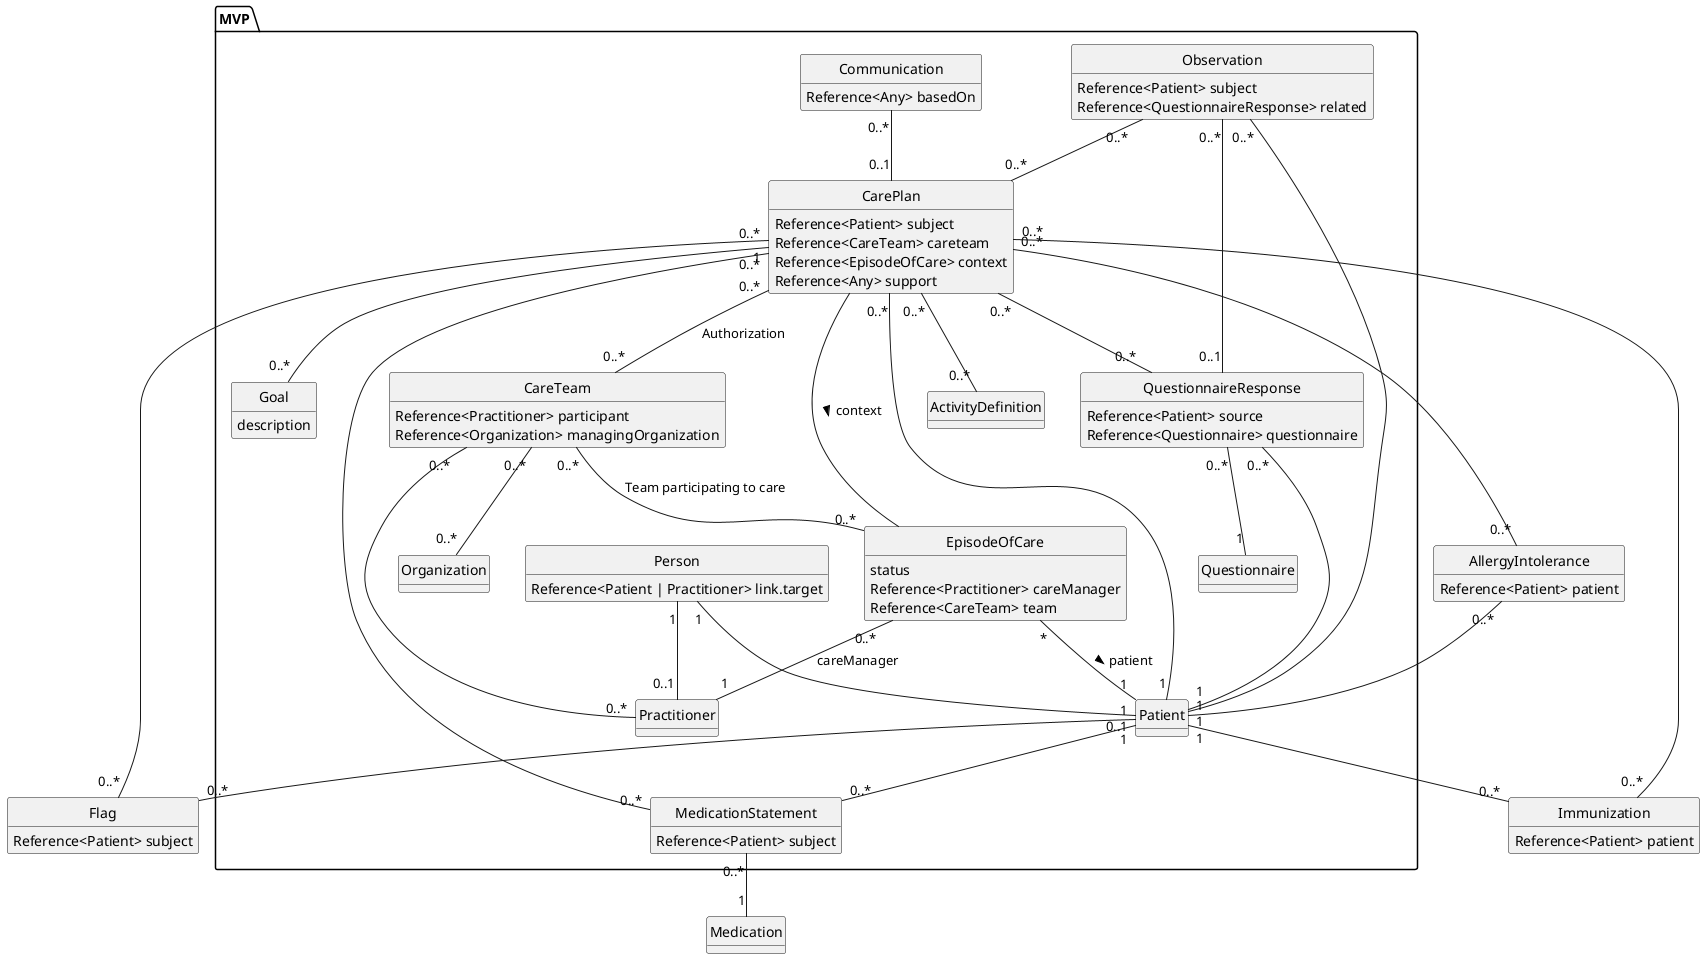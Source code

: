 @startuml

set namespaceSeparator ::

class MVP::Person {
Reference<Patient | Practitioner> link.target
}
class MVP::Patient
class MVP::Observation {
Reference<Patient> subject
Reference<QuestionnaireResponse> related
}
class MVP::CarePlan {
Reference<Patient> subject
Reference<CareTeam> careteam
Reference<EpisodeOfCare> context
Reference<Any> support
}
class MVP::Questionnaire
class MVP::QuestionnaireResponse {
Reference<Patient> source
Reference<Questionnaire> questionnaire
}
class MVP::CareTeam {
Reference<Practitioner> participant
Reference<Organization> managingOrganization
}
class MVP::Practitioner {
	
}
class MVP::Communication {
Reference<Any> basedOn
}

class AllergyIntolerance {
Reference<Patient> patient
}

class Immunization {
Reference<Patient> patient
}

class MVP::MedicationStatement {
Reference<Patient> subject
}

class Flag {
Reference<Patient> subject
}

class MVP::ActivityDefinition {

}

class Medication

class MVP::EpisodeOfCare {
    status
    Reference<Practitioner> careManager
    Reference<CareTeam> team     
    } 

class MVP::Goal {
    description
}

class MVP::Organization {
}


hide methods
hide circle

MVP::CarePlan "0..*" -- "0..*" MVP::CareTeam : Authorization
MVP::CareTeam "0..*" -- "0..*" MVP::EpisodeOfCare : Team participating to care
MVP::CareTeam "0..*" -- "0..*" MVP::Organization

MVP::EpisodeOfCare "0..*" -- "1" MVP::Practitioner : careManager 
MVP::EpisodeOfCare -- MVP::CarePlan : < context 
MVP::EpisodeOfCare "*" -- "1" MVP::Patient : patient >

MVP::CarePlan "1" -- "0..*" MVP::Goal

MVP::Person "1"--"0..1" MVP::Patient
MVP::Person "1"--"0..1" MVP::Practitioner

MVP::CarePlan "0..*"--"1" MVP::Patient
MVP::CarePlan "0..*"--"0..*" MVP::QuestionnaireResponse
MVP::CarePlan "0..*"--"0..*" AllergyIntolerance
MVP::CarePlan "0..*"--"0..*" MVP::MedicationStatement
MVP::CarePlan "0..*"--"0..*" Immunization
MVP::CarePlan "0..*"--"0..*" Flag
MVP::CarePlan "0..*"--"0..*" MVP::ActivityDefinition

MVP::CareTeam "0..*"--"0..*" MVP::Practitioner 

MVP::Observation "0..*"--"0..*" MVP::CarePlan
MVP::Observation "0..*"--"1" MVP::Patient
MVP::Observation "0..*"--"0..1" MVP::QuestionnaireResponse

MVP::QuestionnaireResponse "0..*"--"1" MVP::Patient
MVP::QuestionnaireResponse "0..*"--"1" MVP::Questionnaire

MVP::Communication "0..*" -- "0..1" MVP::CarePlan

AllergyIntolerance "0..*" -- "1" MVP::Patient
MVP::Patient "1"--"0..*" MVP::MedicationStatement
MVP::Patient "1"--"0..*" Immunization
MVP::Patient "1"--"0..*" Flag


MVP::MedicationStatement "0..*" -- "1" Medication

@enduml